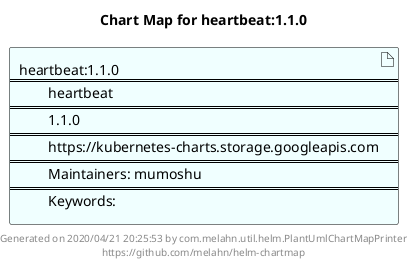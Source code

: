 @startuml
skinparam linetype ortho
skinparam backgroundColor white
skinparam usecaseBorderColor black
skinparam usecaseArrowColor LightSlateGray
skinparam artifactBorderColor black
skinparam artifactArrowColor LightSlateGray

title Chart Map for heartbeat:1.1.0

'There is one referenced Helm Chart
artifact "heartbeat:1.1.0\n====\n\theartbeat\n====\n\t1.1.0\n====\n\thttps://kubernetes-charts.storage.googleapis.com\n====\n\tMaintainers: mumoshu\n====\n\tKeywords: " as heartbeat_1_1_0 #Azure

'There are 0 referenced Docker Images

'Chart Dependencies

center footer Generated on 2020/04/21 20:25:53 by com.melahn.util.helm.PlantUmlChartMapPrinter\nhttps://github.com/melahn/helm-chartmap
@enduml
